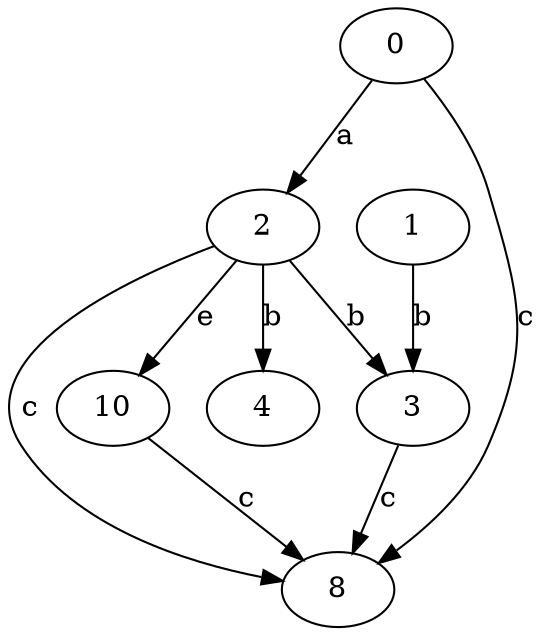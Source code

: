 strict digraph  {
0;
1;
2;
3;
4;
8;
10;
0 -> 2  [label=a];
0 -> 8  [label=c];
1 -> 3  [label=b];
2 -> 3  [label=b];
2 -> 4  [label=b];
2 -> 8  [label=c];
2 -> 10  [label=e];
3 -> 8  [label=c];
10 -> 8  [label=c];
}

